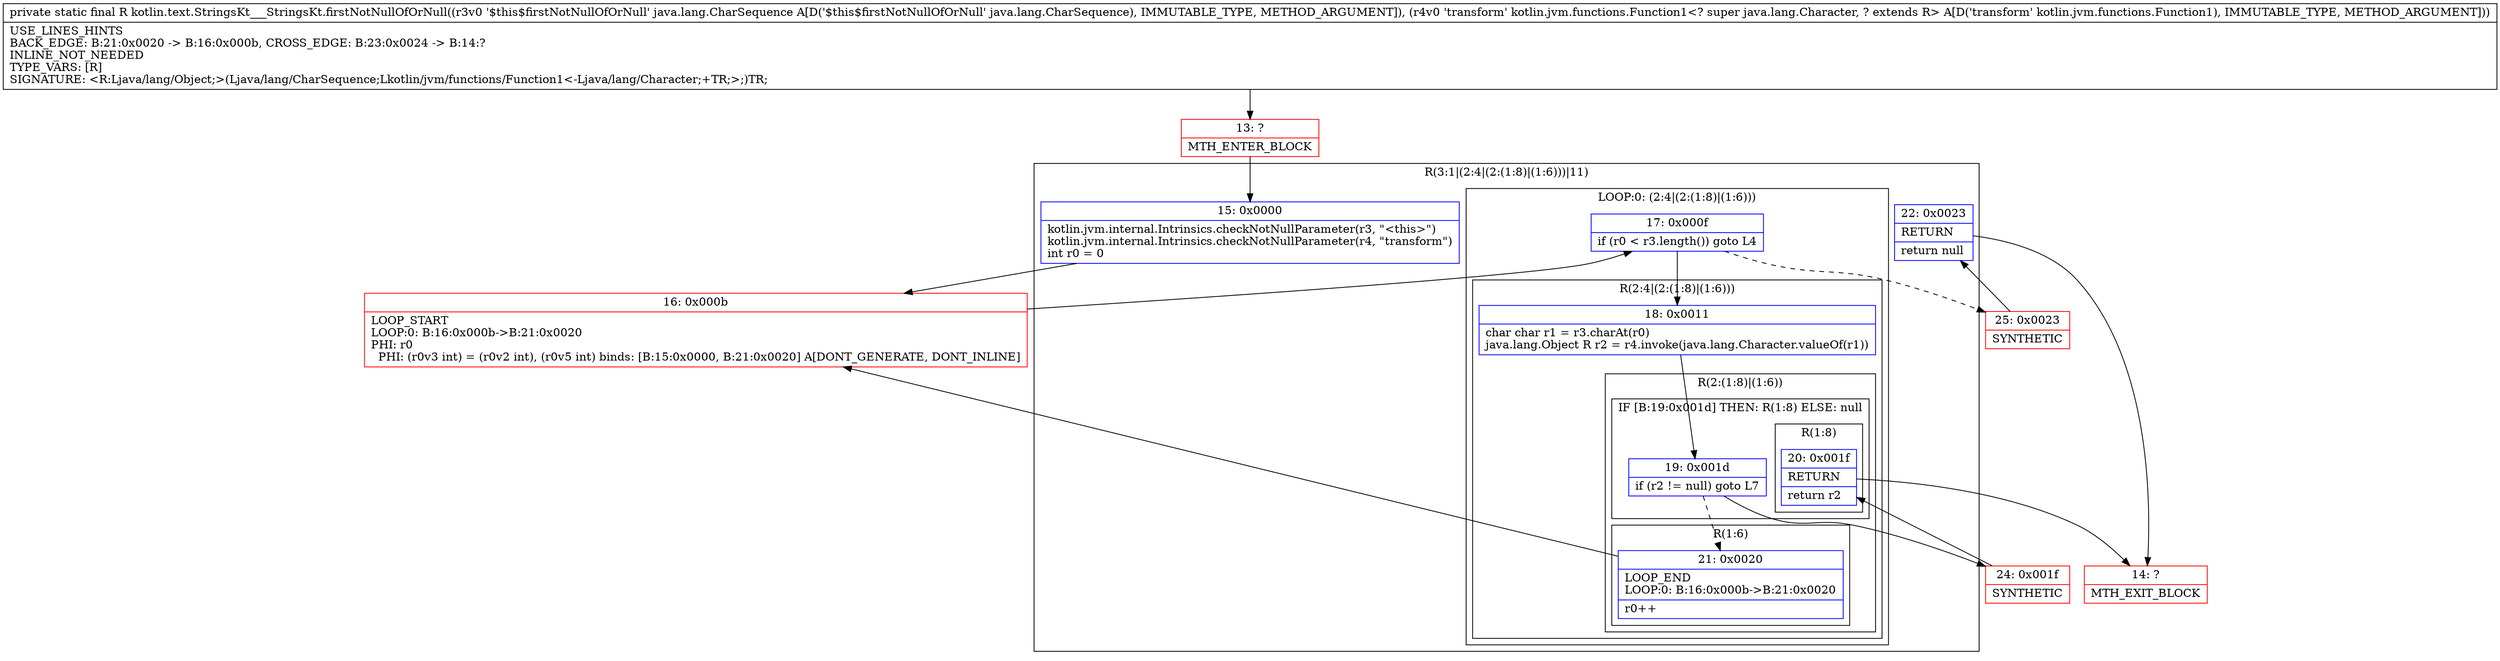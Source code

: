 digraph "CFG forkotlin.text.StringsKt___StringsKt.firstNotNullOfOrNull(Ljava\/lang\/CharSequence;Lkotlin\/jvm\/functions\/Function1;)Ljava\/lang\/Object;" {
subgraph cluster_Region_742705036 {
label = "R(3:1|(2:4|(2:(1:8)|(1:6)))|11)";
node [shape=record,color=blue];
Node_15 [shape=record,label="{15\:\ 0x0000|kotlin.jvm.internal.Intrinsics.checkNotNullParameter(r3, \"\<this\>\")\lkotlin.jvm.internal.Intrinsics.checkNotNullParameter(r4, \"transform\")\lint r0 = 0\l}"];
subgraph cluster_LoopRegion_1817199553 {
label = "LOOP:0: (2:4|(2:(1:8)|(1:6)))";
node [shape=record,color=blue];
Node_17 [shape=record,label="{17\:\ 0x000f|if (r0 \< r3.length()) goto L4\l}"];
subgraph cluster_Region_1606774376 {
label = "R(2:4|(2:(1:8)|(1:6)))";
node [shape=record,color=blue];
Node_18 [shape=record,label="{18\:\ 0x0011|char char r1 = r3.charAt(r0)\ljava.lang.Object R r2 = r4.invoke(java.lang.Character.valueOf(r1))\l}"];
subgraph cluster_Region_1356372054 {
label = "R(2:(1:8)|(1:6))";
node [shape=record,color=blue];
subgraph cluster_IfRegion_1429715643 {
label = "IF [B:19:0x001d] THEN: R(1:8) ELSE: null";
node [shape=record,color=blue];
Node_19 [shape=record,label="{19\:\ 0x001d|if (r2 != null) goto L7\l}"];
subgraph cluster_Region_999794071 {
label = "R(1:8)";
node [shape=record,color=blue];
Node_20 [shape=record,label="{20\:\ 0x001f|RETURN\l|return r2\l}"];
}
}
subgraph cluster_Region_1161982233 {
label = "R(1:6)";
node [shape=record,color=blue];
Node_21 [shape=record,label="{21\:\ 0x0020|LOOP_END\lLOOP:0: B:16:0x000b\-\>B:21:0x0020\l|r0++\l}"];
}
}
}
}
Node_22 [shape=record,label="{22\:\ 0x0023|RETURN\l|return null\l}"];
}
Node_13 [shape=record,color=red,label="{13\:\ ?|MTH_ENTER_BLOCK\l}"];
Node_16 [shape=record,color=red,label="{16\:\ 0x000b|LOOP_START\lLOOP:0: B:16:0x000b\-\>B:21:0x0020\lPHI: r0 \l  PHI: (r0v3 int) = (r0v2 int), (r0v5 int) binds: [B:15:0x0000, B:21:0x0020] A[DONT_GENERATE, DONT_INLINE]\l}"];
Node_24 [shape=record,color=red,label="{24\:\ 0x001f|SYNTHETIC\l}"];
Node_14 [shape=record,color=red,label="{14\:\ ?|MTH_EXIT_BLOCK\l}"];
Node_25 [shape=record,color=red,label="{25\:\ 0x0023|SYNTHETIC\l}"];
MethodNode[shape=record,label="{private static final R kotlin.text.StringsKt___StringsKt.firstNotNullOfOrNull((r3v0 '$this$firstNotNullOfOrNull' java.lang.CharSequence A[D('$this$firstNotNullOfOrNull' java.lang.CharSequence), IMMUTABLE_TYPE, METHOD_ARGUMENT]), (r4v0 'transform' kotlin.jvm.functions.Function1\<? super java.lang.Character, ? extends R\> A[D('transform' kotlin.jvm.functions.Function1), IMMUTABLE_TYPE, METHOD_ARGUMENT]))  | USE_LINES_HINTS\lBACK_EDGE: B:21:0x0020 \-\> B:16:0x000b, CROSS_EDGE: B:23:0x0024 \-\> B:14:?\lINLINE_NOT_NEEDED\lTYPE_VARS: [R]\lSIGNATURE: \<R:Ljava\/lang\/Object;\>(Ljava\/lang\/CharSequence;Lkotlin\/jvm\/functions\/Function1\<\-Ljava\/lang\/Character;+TR;\>;)TR;\l}"];
MethodNode -> Node_13;Node_15 -> Node_16;
Node_17 -> Node_18;
Node_17 -> Node_25[style=dashed];
Node_18 -> Node_19;
Node_19 -> Node_21[style=dashed];
Node_19 -> Node_24;
Node_20 -> Node_14;
Node_21 -> Node_16;
Node_22 -> Node_14;
Node_13 -> Node_15;
Node_16 -> Node_17;
Node_24 -> Node_20;
Node_25 -> Node_22;
}

